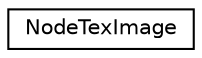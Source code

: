 digraph G
{
  edge [fontname="Helvetica",fontsize="10",labelfontname="Helvetica",labelfontsize="10"];
  node [fontname="Helvetica",fontsize="10",shape=record];
  rankdir=LR;
  Node1 [label="NodeTexImage",height=0.2,width=0.4,color="black", fillcolor="white", style="filled",URL="$dd/df8/structNodeTexImage.html"];
}
